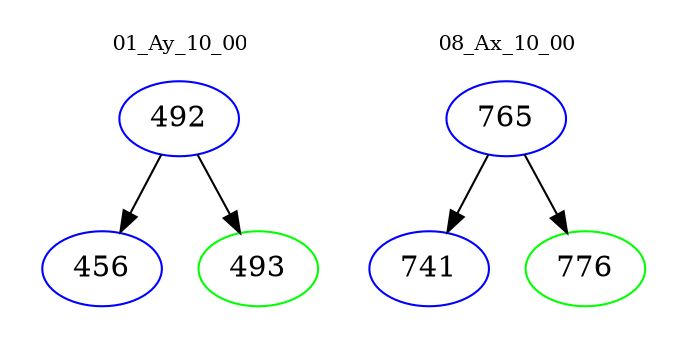 digraph{
subgraph cluster_0 {
color = white
label = "01_Ay_10_00";
fontsize=10;
T0_492 [label="492", color="blue"]
T0_492 -> T0_456 [color="black"]
T0_456 [label="456", color="blue"]
T0_492 -> T0_493 [color="black"]
T0_493 [label="493", color="green"]
}
subgraph cluster_1 {
color = white
label = "08_Ax_10_00";
fontsize=10;
T1_765 [label="765", color="blue"]
T1_765 -> T1_741 [color="black"]
T1_741 [label="741", color="blue"]
T1_765 -> T1_776 [color="black"]
T1_776 [label="776", color="green"]
}
}
